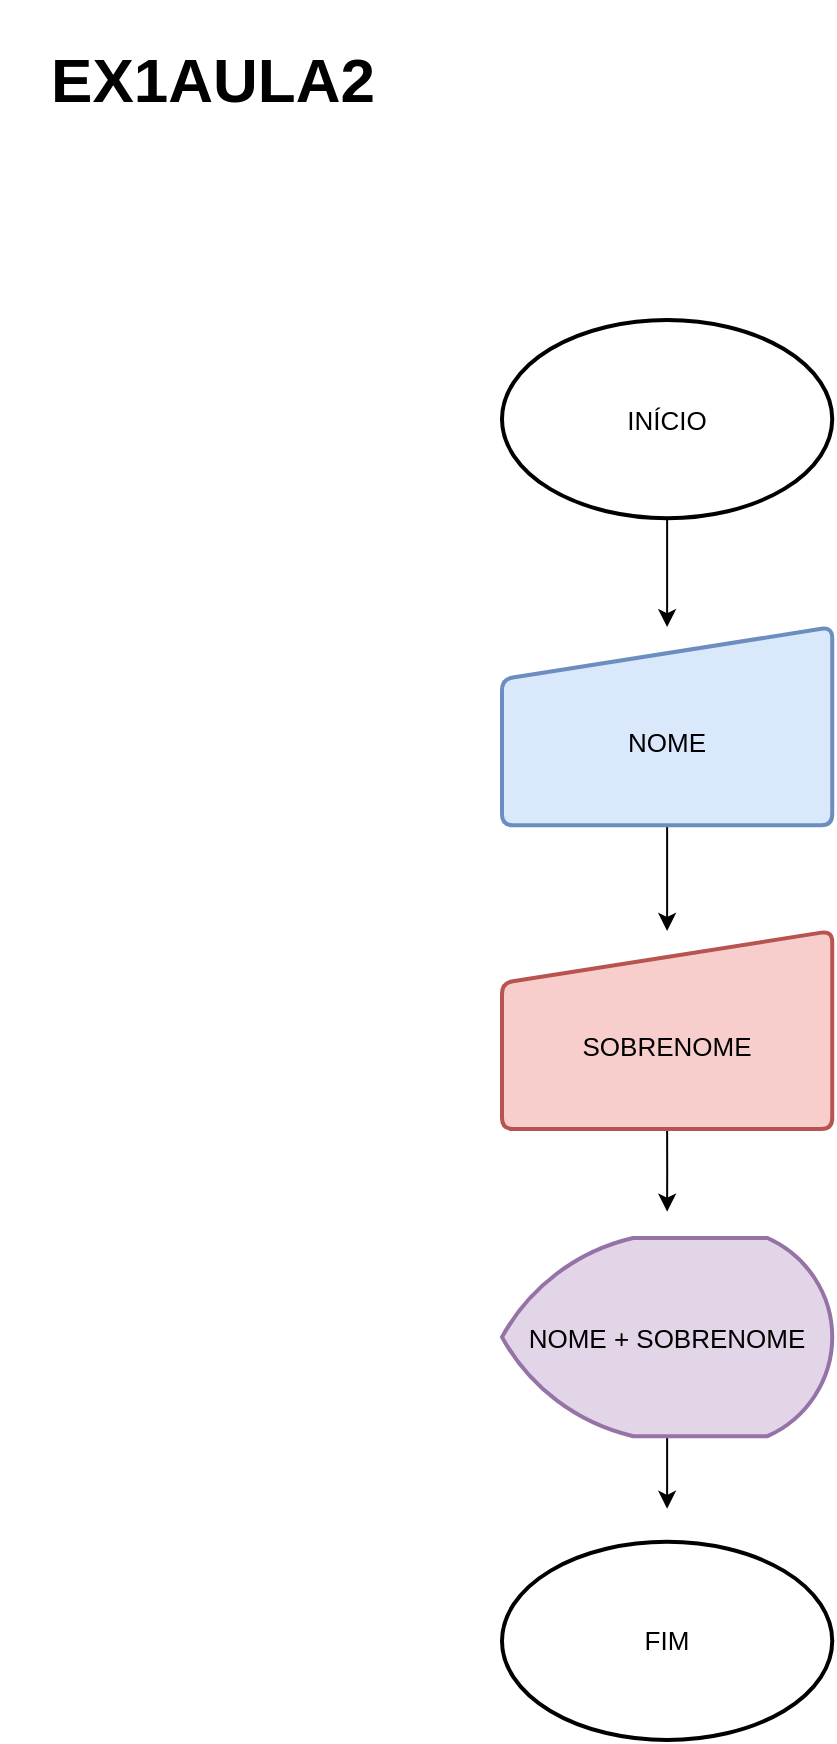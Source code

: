 <mxfile version="25.0.3">
  <diagram name="Página-1" id="Y64hm3pn_sQMrZo3uUq9">
    <mxGraphModel dx="1744" dy="906" grid="1" gridSize="10" guides="1" tooltips="1" connect="1" arrows="1" fold="1" page="1" pageScale="1" pageWidth="827" pageHeight="1169" math="0" shadow="0">
      <root>
        <mxCell id="0" />
        <mxCell id="1" parent="0" />
        <mxCell id="UZ5TqIIMobmf1ziZfsxh-15" value="" style="group;fontSize=13;" vertex="1" connectable="0" parent="1">
          <mxGeometry x="331" y="220" width="165.12" height="710" as="geometry" />
        </mxCell>
        <mxCell id="UZ5TqIIMobmf1ziZfsxh-10" style="edgeStyle=orthogonalEdgeStyle;rounded=0;orthogonalLoop=1;jettySize=auto;html=1;exitX=0.5;exitY=1;exitDx=0;exitDy=0;exitPerimeter=0;entryX=0.5;entryY=0;entryDx=0;entryDy=0;fontSize=13;" edge="1" parent="UZ5TqIIMobmf1ziZfsxh-15" source="UZ5TqIIMobmf1ziZfsxh-2" target="UZ5TqIIMobmf1ziZfsxh-4">
          <mxGeometry relative="1" as="geometry" />
        </mxCell>
        <mxCell id="UZ5TqIIMobmf1ziZfsxh-2" value="INÍCIO" style="strokeWidth=2;html=1;shape=mxgraph.flowchart.start_1;whiteSpace=wrap;fontSize=13;" vertex="1" parent="UZ5TqIIMobmf1ziZfsxh-15">
          <mxGeometry width="165.12" height="99.07" as="geometry" />
        </mxCell>
        <mxCell id="UZ5TqIIMobmf1ziZfsxh-3" value="FIM" style="strokeWidth=2;html=1;shape=mxgraph.flowchart.start_1;whiteSpace=wrap;fontSize=13;" vertex="1" parent="UZ5TqIIMobmf1ziZfsxh-15">
          <mxGeometry y="610.93" width="165.12" height="99.07" as="geometry" />
        </mxCell>
        <mxCell id="UZ5TqIIMobmf1ziZfsxh-11" style="edgeStyle=orthogonalEdgeStyle;rounded=0;orthogonalLoop=1;jettySize=auto;html=1;exitX=0.5;exitY=1;exitDx=0;exitDy=0;entryX=0.5;entryY=0;entryDx=0;entryDy=0;fontSize=13;" edge="1" parent="UZ5TqIIMobmf1ziZfsxh-15" source="UZ5TqIIMobmf1ziZfsxh-4" target="UZ5TqIIMobmf1ziZfsxh-5">
          <mxGeometry relative="1" as="geometry" />
        </mxCell>
        <mxCell id="UZ5TqIIMobmf1ziZfsxh-4" value="&lt;div&gt;&lt;br&gt;&lt;/div&gt;&lt;div&gt;&lt;span style=&quot;background-color: initial;&quot;&gt;NOME&lt;/span&gt;&lt;/div&gt;" style="html=1;strokeWidth=2;shape=manualInput;whiteSpace=wrap;rounded=1;size=26;arcSize=11;fillColor=#dae8fc;strokeColor=#6c8ebf;fontSize=13;" vertex="1" parent="UZ5TqIIMobmf1ziZfsxh-15">
          <mxGeometry y="153.558" width="165.12" height="99.07" as="geometry" />
        </mxCell>
        <mxCell id="UZ5TqIIMobmf1ziZfsxh-13" style="edgeStyle=orthogonalEdgeStyle;rounded=0;orthogonalLoop=1;jettySize=auto;html=1;exitX=0.5;exitY=1;exitDx=0;exitDy=0;fontSize=13;" edge="1" parent="UZ5TqIIMobmf1ziZfsxh-15" source="UZ5TqIIMobmf1ziZfsxh-5">
          <mxGeometry relative="1" as="geometry">
            <mxPoint x="82.56" y="445.814" as="targetPoint" />
          </mxGeometry>
        </mxCell>
        <mxCell id="UZ5TqIIMobmf1ziZfsxh-5" value="&lt;div&gt;&lt;br&gt;&lt;/div&gt;&lt;div&gt;&lt;span style=&quot;background-color: initial;&quot;&gt;SOBRENOME&lt;/span&gt;&lt;/div&gt;" style="html=1;strokeWidth=2;shape=manualInput;whiteSpace=wrap;rounded=1;size=26;arcSize=11;fillColor=#f8cecc;strokeColor=#b85450;fontSize=13;" vertex="1" parent="UZ5TqIIMobmf1ziZfsxh-15">
          <mxGeometry y="305.465" width="165.12" height="99.07" as="geometry" />
        </mxCell>
        <mxCell id="UZ5TqIIMobmf1ziZfsxh-14" style="edgeStyle=orthogonalEdgeStyle;rounded=0;orthogonalLoop=1;jettySize=auto;html=1;exitX=0.5;exitY=1;exitDx=0;exitDy=0;exitPerimeter=0;fontSize=13;" edge="1" parent="UZ5TqIIMobmf1ziZfsxh-15" source="UZ5TqIIMobmf1ziZfsxh-6">
          <mxGeometry relative="1" as="geometry">
            <mxPoint x="82.56" y="594.419" as="targetPoint" />
          </mxGeometry>
        </mxCell>
        <mxCell id="UZ5TqIIMobmf1ziZfsxh-6" value="NOME + SOBRENOME" style="strokeWidth=2;html=1;shape=mxgraph.flowchart.display;whiteSpace=wrap;fillColor=#e1d5e7;strokeColor=#9673a6;fontSize=13;" vertex="1" parent="UZ5TqIIMobmf1ziZfsxh-15">
          <mxGeometry y="459.023" width="165.12" height="99.07" as="geometry" />
        </mxCell>
        <mxCell id="UZ5TqIIMobmf1ziZfsxh-17" value="EX1AULA2" style="text;html=1;align=center;verticalAlign=middle;whiteSpace=wrap;rounded=0;fontSize=31;fontStyle=1" vertex="1" parent="1">
          <mxGeometry x="80" y="60" width="213.33" height="80" as="geometry" />
        </mxCell>
      </root>
    </mxGraphModel>
  </diagram>
</mxfile>
